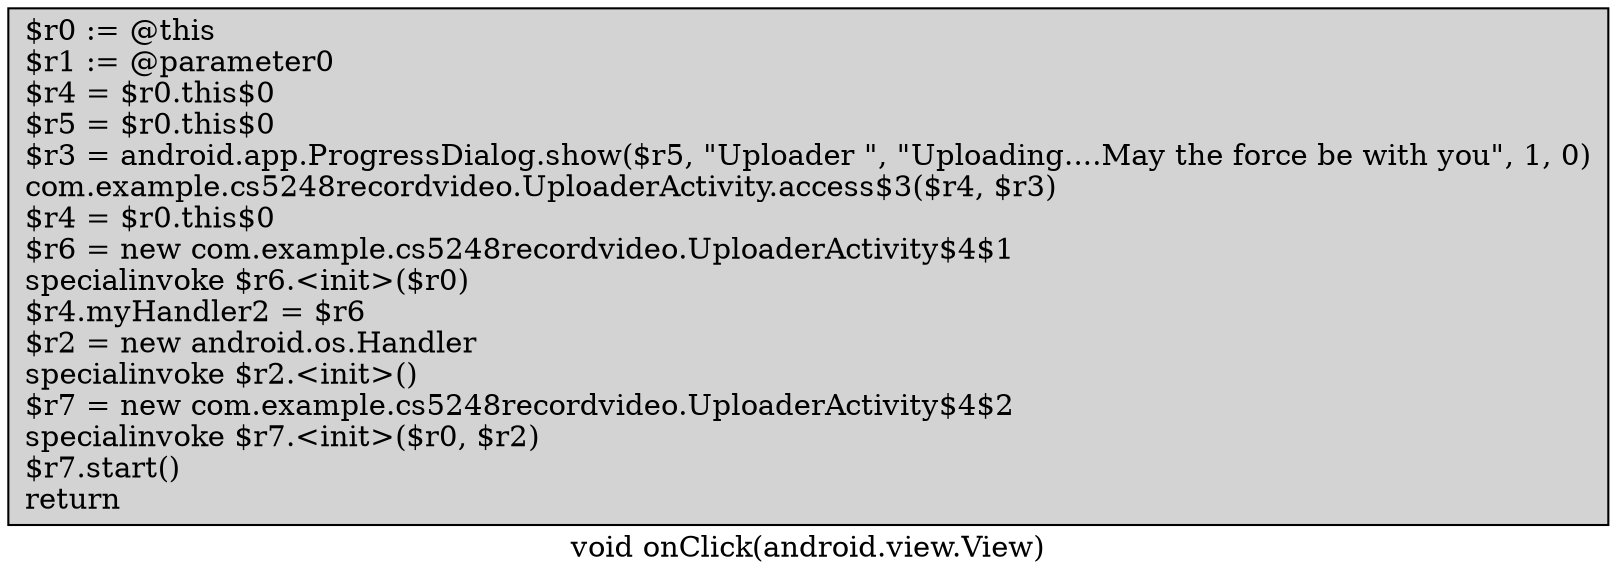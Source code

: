 digraph "void onClick(android.view.View)" {
    label="void onClick(android.view.View)";
    node [shape=box];
    "0" [style=filled,fillcolor=gray,style=filled,fillcolor=lightgray,label="$r0 := @this\l$r1 := @parameter0\l$r4 = $r0.this$0\l$r5 = $r0.this$0\l$r3 = android.app.ProgressDialog.show($r5, \"Uploader \", \"Uploading....May the force be with you\", 1, 0)\lcom.example.cs5248recordvideo.UploaderActivity.access$3($r4, $r3)\l$r4 = $r0.this$0\l$r6 = new com.example.cs5248recordvideo.UploaderActivity$4$1\lspecialinvoke $r6.<init>($r0)\l$r4.myHandler2 = $r6\l$r2 = new android.os.Handler\lspecialinvoke $r2.<init>()\l$r7 = new com.example.cs5248recordvideo.UploaderActivity$4$2\lspecialinvoke $r7.<init>($r0, $r2)\l$r7.start()\lreturn\l",];
}
